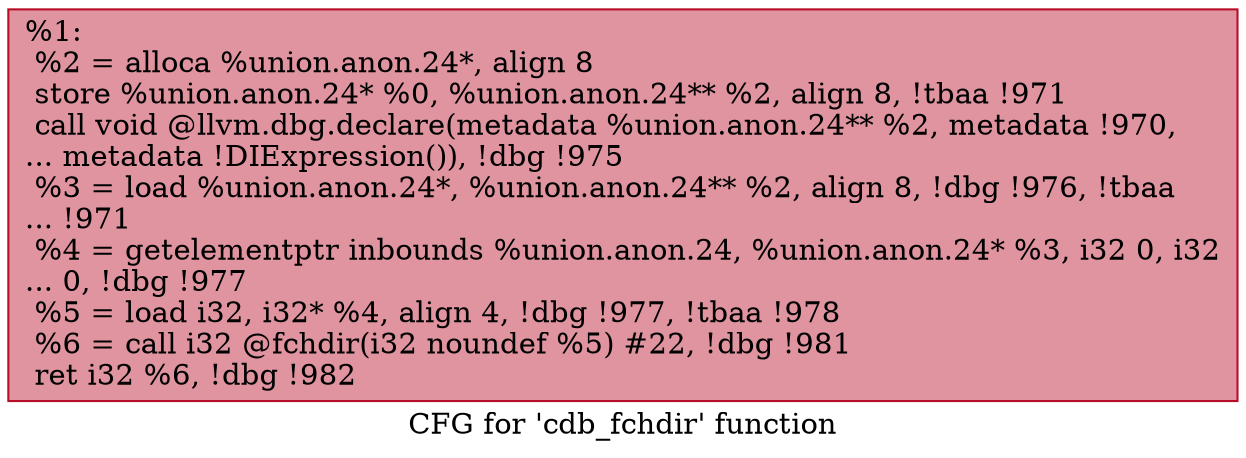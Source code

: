 digraph "CFG for 'cdb_fchdir' function" {
	label="CFG for 'cdb_fchdir' function";

	Node0x24601f0 [shape=record,color="#b70d28ff", style=filled, fillcolor="#b70d2870",label="{%1:\l  %2 = alloca %union.anon.24*, align 8\l  store %union.anon.24* %0, %union.anon.24** %2, align 8, !tbaa !971\l  call void @llvm.dbg.declare(metadata %union.anon.24** %2, metadata !970,\l... metadata !DIExpression()), !dbg !975\l  %3 = load %union.anon.24*, %union.anon.24** %2, align 8, !dbg !976, !tbaa\l... !971\l  %4 = getelementptr inbounds %union.anon.24, %union.anon.24* %3, i32 0, i32\l... 0, !dbg !977\l  %5 = load i32, i32* %4, align 4, !dbg !977, !tbaa !978\l  %6 = call i32 @fchdir(i32 noundef %5) #22, !dbg !981\l  ret i32 %6, !dbg !982\l}"];
}
